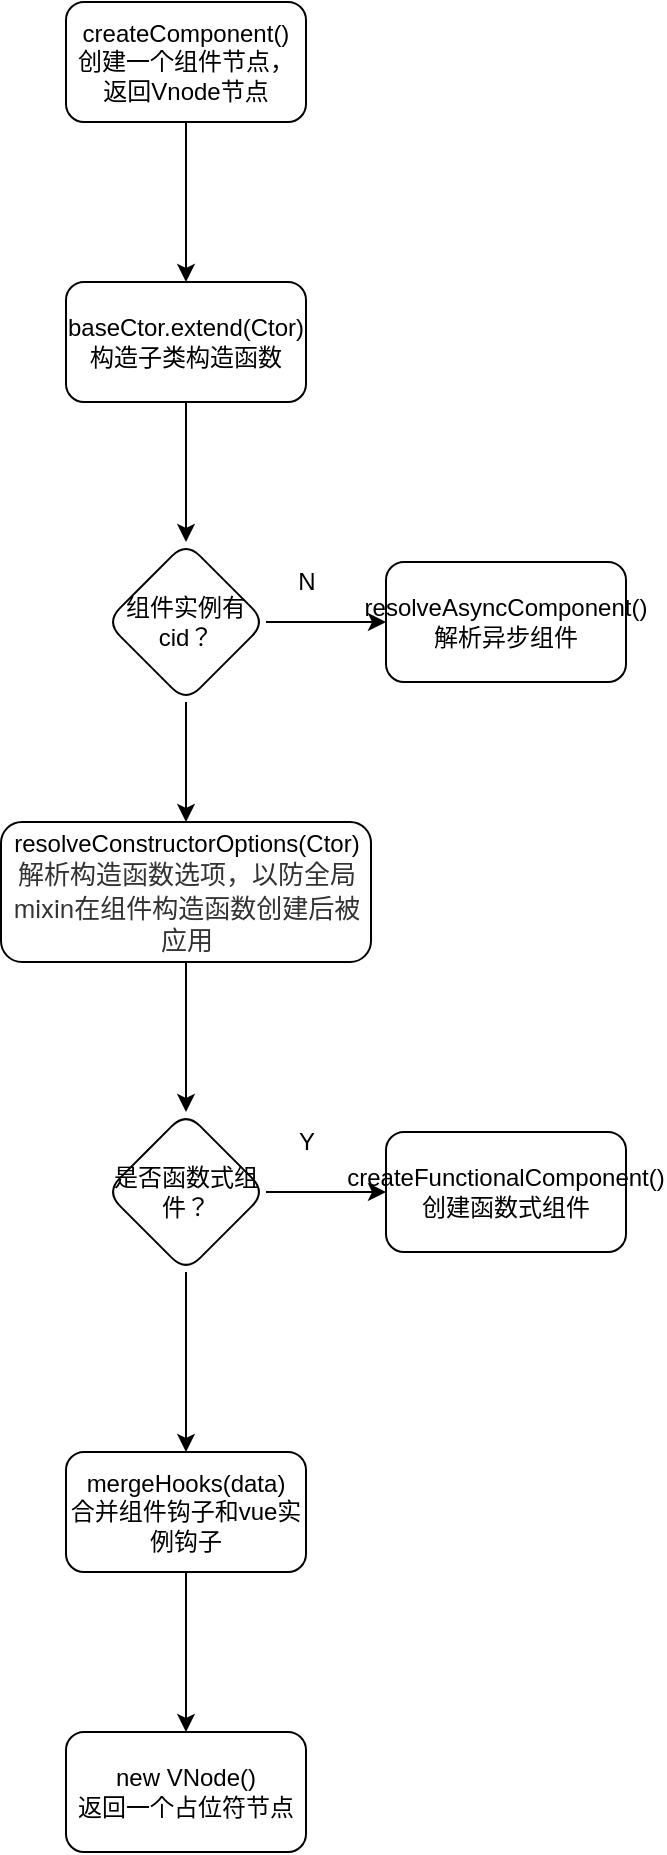 <mxfile version="14.6.13" type="device"><diagram id="6GgvqZfLypYNkcY41Ts-" name="第 1 页"><mxGraphModel dx="1230" dy="895" grid="1" gridSize="10" guides="1" tooltips="1" connect="1" arrows="1" fold="1" page="1" pageScale="1" pageWidth="827" pageHeight="1169" math="0" shadow="0"><root><mxCell id="0"/><mxCell id="1" parent="0"/><mxCell id="Cqx8KsZCMfYpm89n3CFk-3" value="" style="edgeStyle=orthogonalEdgeStyle;rounded=0;orthogonalLoop=1;jettySize=auto;html=1;" edge="1" parent="1" source="Cqx8KsZCMfYpm89n3CFk-1" target="Cqx8KsZCMfYpm89n3CFk-2"><mxGeometry relative="1" as="geometry"/></mxCell><mxCell id="Cqx8KsZCMfYpm89n3CFk-1" value="createComponent()&lt;br&gt;创建一个组件节点，返回Vnode节点" style="rounded=1;whiteSpace=wrap;html=1;" vertex="1" parent="1"><mxGeometry x="410" y="130" width="120" height="60" as="geometry"/></mxCell><mxCell id="Cqx8KsZCMfYpm89n3CFk-7" value="" style="edgeStyle=orthogonalEdgeStyle;rounded=0;orthogonalLoop=1;jettySize=auto;html=1;" edge="1" parent="1" source="Cqx8KsZCMfYpm89n3CFk-2" target="Cqx8KsZCMfYpm89n3CFk-6"><mxGeometry relative="1" as="geometry"/></mxCell><mxCell id="Cqx8KsZCMfYpm89n3CFk-2" value="baseCtor.extend(Ctor)&lt;span&gt;构造子类构造函数&lt;br&gt;&lt;/span&gt;" style="whiteSpace=wrap;html=1;rounded=1;" vertex="1" parent="1"><mxGeometry x="410" y="270" width="120" height="60" as="geometry"/></mxCell><mxCell id="Cqx8KsZCMfYpm89n3CFk-9" value="" style="edgeStyle=orthogonalEdgeStyle;rounded=0;orthogonalLoop=1;jettySize=auto;html=1;" edge="1" parent="1" source="Cqx8KsZCMfYpm89n3CFk-6" target="Cqx8KsZCMfYpm89n3CFk-8"><mxGeometry relative="1" as="geometry"/></mxCell><mxCell id="Cqx8KsZCMfYpm89n3CFk-12" value="" style="edgeStyle=orthogonalEdgeStyle;rounded=0;orthogonalLoop=1;jettySize=auto;html=1;" edge="1" parent="1" source="Cqx8KsZCMfYpm89n3CFk-6" target="Cqx8KsZCMfYpm89n3CFk-11"><mxGeometry relative="1" as="geometry"/></mxCell><mxCell id="Cqx8KsZCMfYpm89n3CFk-6" value="组件实例有cid？" style="rhombus;whiteSpace=wrap;html=1;rounded=1;" vertex="1" parent="1"><mxGeometry x="430" y="400" width="80" height="80" as="geometry"/></mxCell><mxCell id="Cqx8KsZCMfYpm89n3CFk-8" value="resolveAsyncComponent()&lt;br&gt;解析异步组件" style="whiteSpace=wrap;html=1;rounded=1;" vertex="1" parent="1"><mxGeometry x="570" y="410" width="120" height="60" as="geometry"/></mxCell><mxCell id="Cqx8KsZCMfYpm89n3CFk-10" value="N" style="text;html=1;align=center;verticalAlign=middle;resizable=0;points=[];autosize=1;strokeColor=none;" vertex="1" parent="1"><mxGeometry x="520" y="410" width="20" height="20" as="geometry"/></mxCell><mxCell id="Cqx8KsZCMfYpm89n3CFk-14" value="" style="edgeStyle=orthogonalEdgeStyle;rounded=0;orthogonalLoop=1;jettySize=auto;html=1;" edge="1" parent="1" source="Cqx8KsZCMfYpm89n3CFk-11" target="Cqx8KsZCMfYpm89n3CFk-13"><mxGeometry relative="1" as="geometry"/></mxCell><mxCell id="Cqx8KsZCMfYpm89n3CFk-11" value="resolveConstructorOptions(Ctor)&lt;br&gt;&lt;span style=&quot;color: rgb(51 , 51 , 51) ; font-family: &amp;#34;helvetica neue&amp;#34; , &amp;#34;helvetica&amp;#34; , &amp;#34;arial&amp;#34; , &amp;#34;hiragino sans gb&amp;#34; , &amp;#34;hiragino sans gb w3&amp;#34; , &amp;#34;microsoft yahei ui&amp;#34; , &amp;#34;microsoft yahei&amp;#34; , sans-serif ; font-size: 13px&quot;&gt;解析构造函数选项，以防全局mixin在组件构造函数创建后被应用&lt;/span&gt;" style="whiteSpace=wrap;html=1;rounded=1;" vertex="1" parent="1"><mxGeometry x="377.5" y="540" width="185" height="70" as="geometry"/></mxCell><mxCell id="Cqx8KsZCMfYpm89n3CFk-16" value="" style="edgeStyle=orthogonalEdgeStyle;rounded=0;orthogonalLoop=1;jettySize=auto;html=1;" edge="1" parent="1" source="Cqx8KsZCMfYpm89n3CFk-13" target="Cqx8KsZCMfYpm89n3CFk-15"><mxGeometry relative="1" as="geometry"/></mxCell><mxCell id="Cqx8KsZCMfYpm89n3CFk-19" value="" style="edgeStyle=orthogonalEdgeStyle;rounded=0;orthogonalLoop=1;jettySize=auto;html=1;" edge="1" parent="1" source="Cqx8KsZCMfYpm89n3CFk-13" target="Cqx8KsZCMfYpm89n3CFk-18"><mxGeometry relative="1" as="geometry"/></mxCell><mxCell id="Cqx8KsZCMfYpm89n3CFk-13" value="是否函数式组件？" style="rhombus;whiteSpace=wrap;html=1;rounded=1;" vertex="1" parent="1"><mxGeometry x="430" y="685" width="80" height="80" as="geometry"/></mxCell><mxCell id="Cqx8KsZCMfYpm89n3CFk-15" value="createFunctionalComponent()&lt;br&gt;创建函数式组件" style="rounded=1;whiteSpace=wrap;html=1;" vertex="1" parent="1"><mxGeometry x="570" y="695" width="120" height="60" as="geometry"/></mxCell><mxCell id="Cqx8KsZCMfYpm89n3CFk-17" value="Y" style="text;html=1;align=center;verticalAlign=middle;resizable=0;points=[];autosize=1;strokeColor=none;" vertex="1" parent="1"><mxGeometry x="520" y="690" width="20" height="20" as="geometry"/></mxCell><mxCell id="Cqx8KsZCMfYpm89n3CFk-21" value="" style="edgeStyle=orthogonalEdgeStyle;rounded=0;orthogonalLoop=1;jettySize=auto;html=1;" edge="1" parent="1" source="Cqx8KsZCMfYpm89n3CFk-18" target="Cqx8KsZCMfYpm89n3CFk-20"><mxGeometry relative="1" as="geometry"/></mxCell><mxCell id="Cqx8KsZCMfYpm89n3CFk-18" value="mergeHooks(data)&lt;br&gt;合并组件钩子和vue实例钩子" style="whiteSpace=wrap;html=1;rounded=1;" vertex="1" parent="1"><mxGeometry x="410" y="855" width="120" height="60" as="geometry"/></mxCell><mxCell id="Cqx8KsZCMfYpm89n3CFk-20" value="new VNode()&lt;br&gt;返回一个占位符节点" style="whiteSpace=wrap;html=1;rounded=1;" vertex="1" parent="1"><mxGeometry x="410" y="995" width="120" height="60" as="geometry"/></mxCell></root></mxGraphModel></diagram></mxfile>